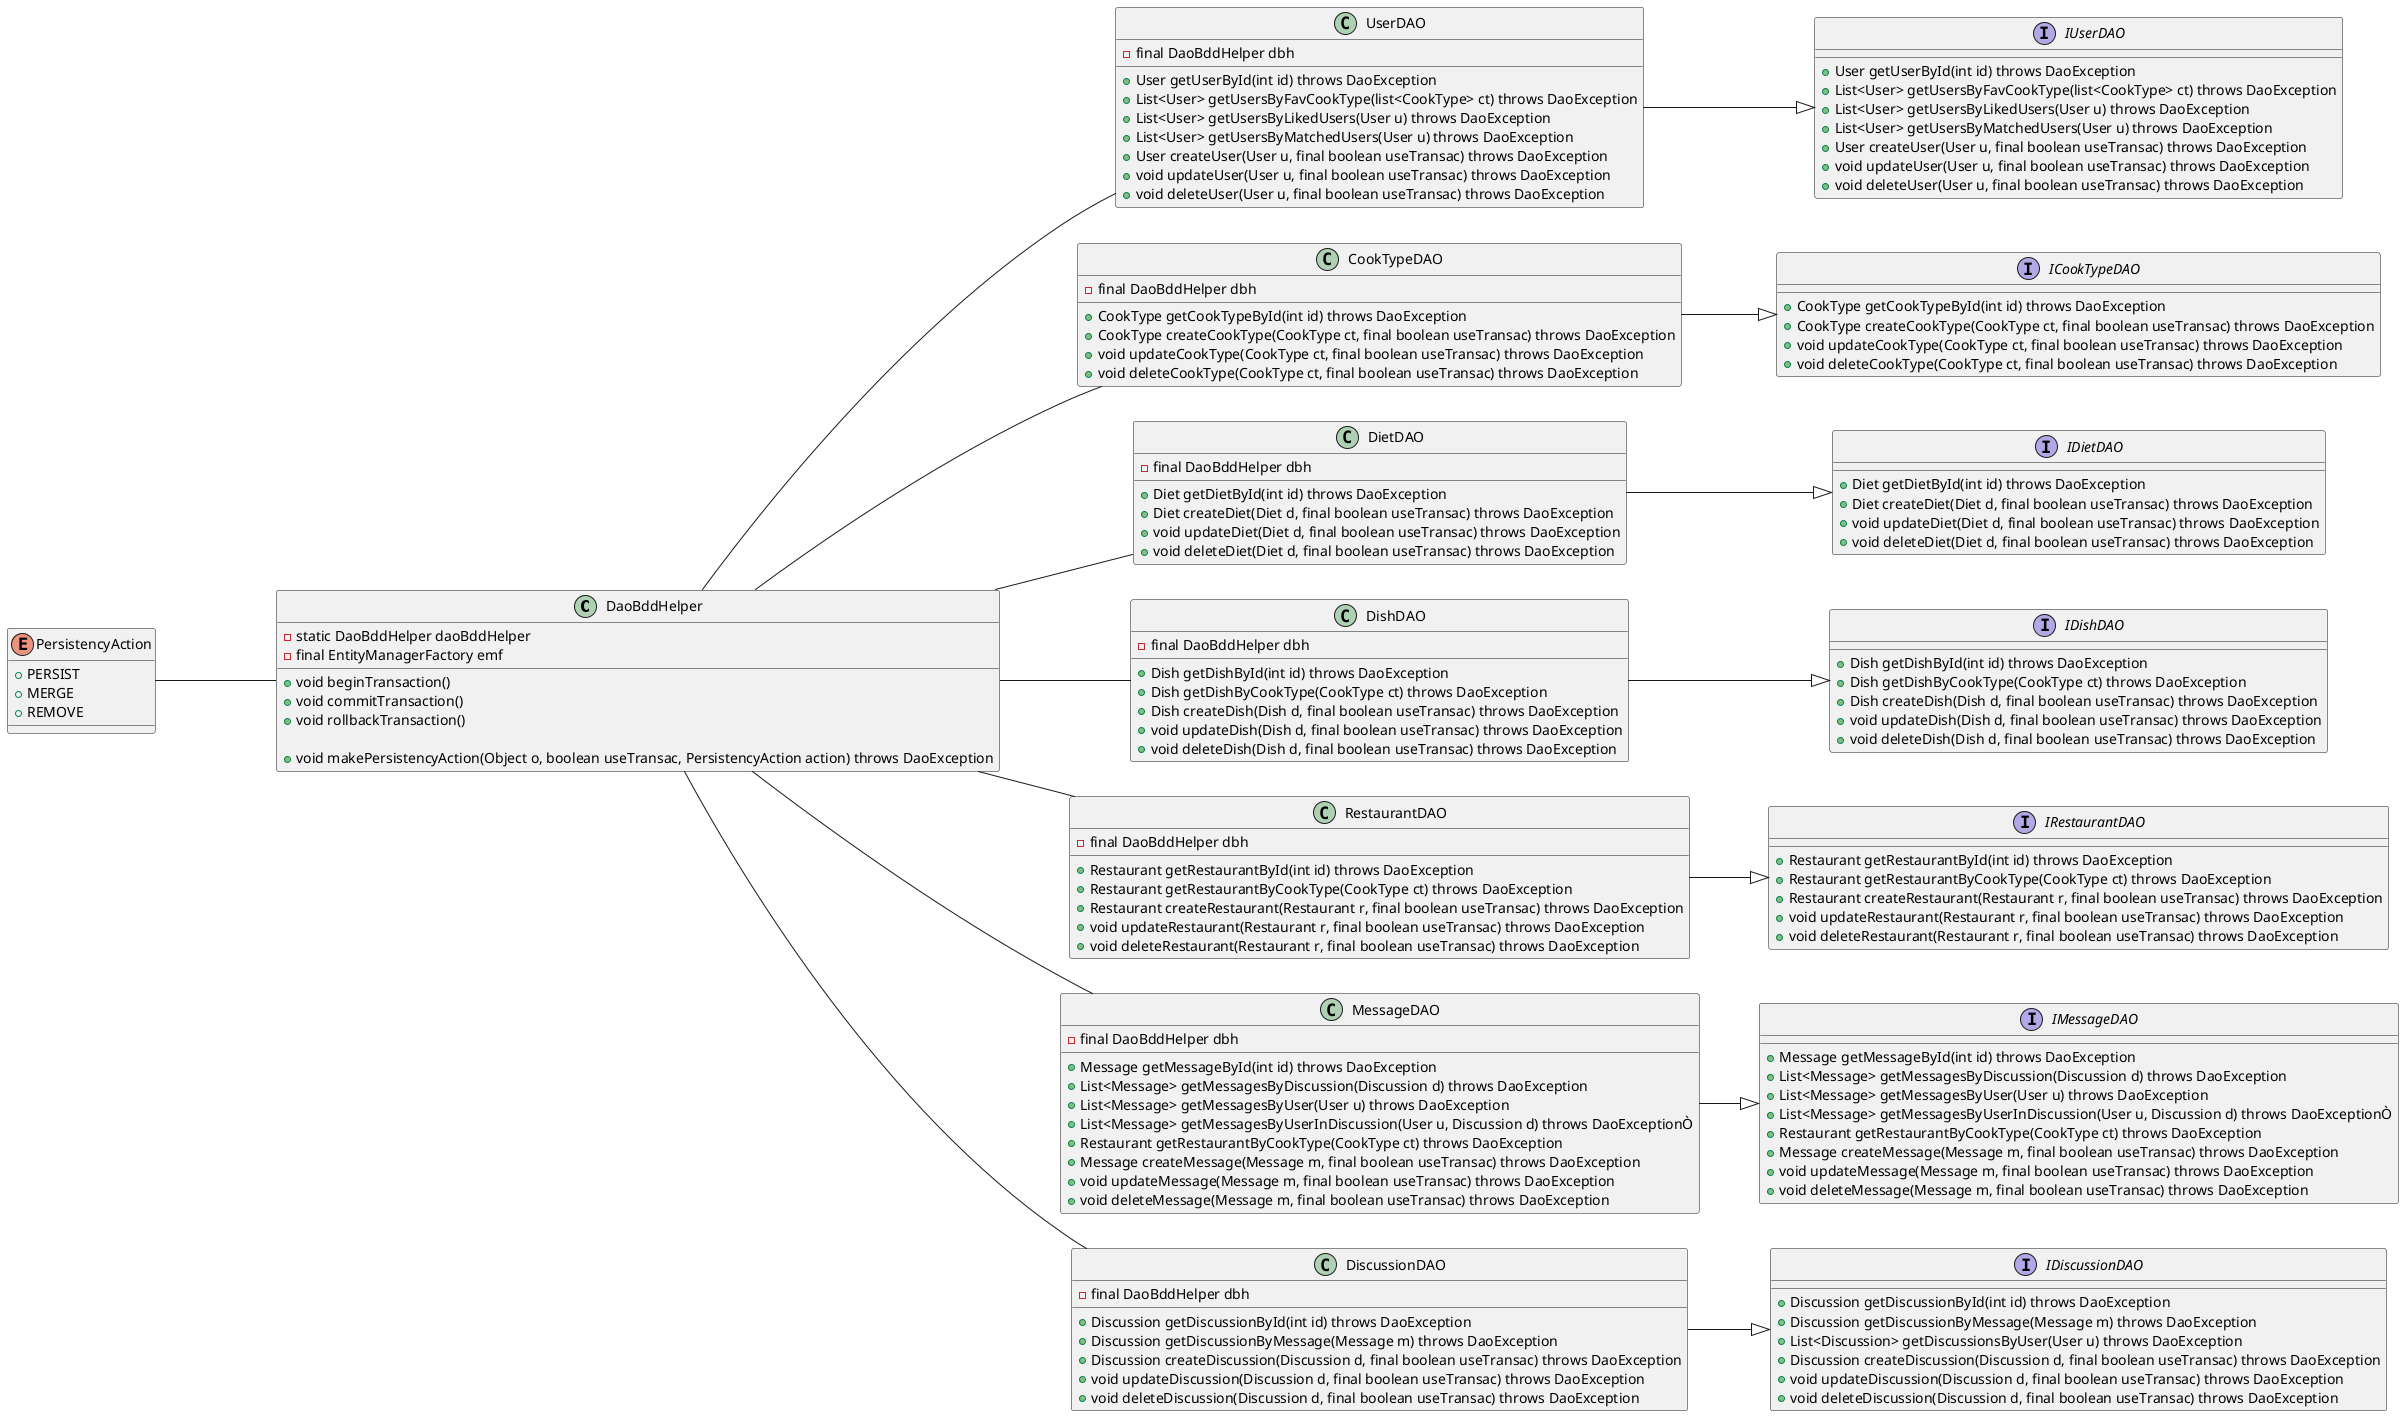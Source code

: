 @startuml

left to right direction

Class "DaoBddHelper" as daoBddHelper{
    - static DaoBddHelper daoBddHelper
    - final EntityManagerFactory emf

    + void beginTransaction()
    + void commitTransaction()
    + void rollbackTransaction()

    + void makePersistencyAction(Object o, boolean useTransac, PersistencyAction action) throws DaoException
}

Enum "PersistencyAction" as persistencyAction{
    + PERSIST
    + MERGE
    + REMOVE
}

Interface "IUserDAO" as iPersonDAO{
    + User getUserById(int id) throws DaoException
    + List<User> getUsersByFavCookType(list<CookType> ct) throws DaoException
    + List<User> getUsersByLikedUsers(User u) throws DaoException
    + List<User> getUsersByMatchedUsers(User u) throws DaoException
    + User createUser(User u, final boolean useTransac) throws DaoException
    + void updateUser(User u, final boolean useTransac) throws DaoException
    + void deleteUser(User u, final boolean useTransac) throws DaoException
}

Class "UserDAO" as personDAO{

    - final DaoBddHelper dbh

    + User getUserById(int id) throws DaoException
    + List<User> getUsersByFavCookType(list<CookType> ct) throws DaoException
    + List<User> getUsersByLikedUsers(User u) throws DaoException
    + List<User> getUsersByMatchedUsers(User u) throws DaoException
    + User createUser(User u, final boolean useTransac) throws DaoException
    + void updateUser(User u, final boolean useTransac) throws DaoException
    + void deleteUser(User u, final boolean useTransac) throws DaoException
}

Interface "ICookTypeDAO" as iCookTypeDAO{
    + CookType getCookTypeById(int id) throws DaoException
    + CookType createCookType(CookType ct, final boolean useTransac) throws DaoException
    + void updateCookType(CookType ct, final boolean useTransac) throws DaoException
    + void deleteCookType(CookType ct, final boolean useTransac) throws DaoException
}

Class "CookTypeDAO" as cookTypeDAO{

    - final DaoBddHelper dbh

    + CookType getCookTypeById(int id) throws DaoException
    + CookType createCookType(CookType ct, final boolean useTransac) throws DaoException
    + void updateCookType(CookType ct, final boolean useTransac) throws DaoException
    + void deleteCookType(CookType ct, final boolean useTransac) throws DaoException
}

Interface "IDietDAO" as iDietDAO{
    + Diet getDietById(int id) throws DaoException
    + Diet createDiet(Diet d, final boolean useTransac) throws DaoException
    + void updateDiet(Diet d, final boolean useTransac) throws DaoException
    + void deleteDiet(Diet d, final boolean useTransac) throws DaoException
}

Class "DietDAO" as dietDAO{

    - final DaoBddHelper dbh

    + Diet getDietById(int id) throws DaoException
    + Diet createDiet(Diet d, final boolean useTransac) throws DaoException
    + void updateDiet(Diet d, final boolean useTransac) throws DaoException
    + void deleteDiet(Diet d, final boolean useTransac) throws DaoException
}

Interface "IDishDAO" as iDishDAO{
    + Dish getDishById(int id) throws DaoException
    + Dish getDishByCookType(CookType ct) throws DaoException
    + Dish createDish(Dish d, final boolean useTransac) throws DaoException
    + void updateDish(Dish d, final boolean useTransac) throws DaoException
    + void deleteDish(Dish d, final boolean useTransac) throws DaoException
}

Class "DishDAO" as dishDAO{

    - final DaoBddHelper dbh

    + Dish getDishById(int id) throws DaoException
    + Dish getDishByCookType(CookType ct) throws DaoException
    + Dish createDish(Dish d, final boolean useTransac) throws DaoException
    + void updateDish(Dish d, final boolean useTransac) throws DaoException
    + void deleteDish(Dish d, final boolean useTransac) throws DaoException
}

Interface "IRestaurantDAO" as iRestaurantDAO{
    + Restaurant getRestaurantById(int id) throws DaoException
    + Restaurant getRestaurantByCookType(CookType ct) throws DaoException
    + Restaurant createRestaurant(Restaurant r, final boolean useTransac) throws DaoException
    + void updateRestaurant(Restaurant r, final boolean useTransac) throws DaoException
    + void deleteRestaurant(Restaurant r, final boolean useTransac) throws DaoException
}

Class "RestaurantDAO" as restaurantDAO{
    - final DaoBddHelper dbh

    + Restaurant getRestaurantById(int id) throws DaoException
    + Restaurant getRestaurantByCookType(CookType ct) throws DaoException
    + Restaurant createRestaurant(Restaurant r, final boolean useTransac) throws DaoException
    + void updateRestaurant(Restaurant r, final boolean useTransac) throws DaoException
    + void deleteRestaurant(Restaurant r, final boolean useTransac) throws DaoException
}


Interface "IMessageDAO" as iMessageDAO{
    + Message getMessageById(int id) throws DaoException
    + List<Message> getMessagesByDiscussion(Discussion d) throws DaoException
    + List<Message> getMessagesByUser(User u) throws DaoException
    + List<Message> getMessagesByUserInDiscussion(User u, Discussion d) throws DaoExceptionÒ
    + Restaurant getRestaurantByCookType(CookType ct) throws DaoException
    + Message createMessage(Message m, final boolean useTransac) throws DaoException
    + void updateMessage(Message m, final boolean useTransac) throws DaoException
    + void deleteMessage(Message m, final boolean useTransac) throws DaoException
}

Class "MessageDAO" as messagingDAO{
    - final DaoBddHelper dbh

    + Message getMessageById(int id) throws DaoException
    + List<Message> getMessagesByDiscussion(Discussion d) throws DaoException
    + List<Message> getMessagesByUser(User u) throws DaoException
    + List<Message> getMessagesByUserInDiscussion(User u, Discussion d) throws DaoExceptionÒ
    + Restaurant getRestaurantByCookType(CookType ct) throws DaoException
    + Message createMessage(Message m, final boolean useTransac) throws DaoException
    + void updateMessage(Message m, final boolean useTransac) throws DaoException
    + void deleteMessage(Message m, final boolean useTransac) throws DaoException
}



Interface "IDiscussionDAO" as iDiscussionDAO{
    + Discussion getDiscussionById(int id) throws DaoException
    + Discussion getDiscussionByMessage(Message m) throws DaoException
    + List<Discussion> getDiscussionsByUser(User u) throws DaoException
    + Discussion createDiscussion(Discussion d, final boolean useTransac) throws DaoException
    + void updateDiscussion(Discussion d, final boolean useTransac) throws DaoException
    + void deleteDiscussion(Discussion d, final boolean useTransac) throws DaoException
}

Class "DiscussionDAO" as discussDAO{
    - final DaoBddHelper dbh

    + Discussion getDiscussionById(int id) throws DaoException
    + Discussion getDiscussionByMessage(Message m) throws DaoException
    + Discussion createDiscussion(Discussion d, final boolean useTransac) throws DaoException
    + void updateDiscussion(Discussion d, final boolean useTransac) throws DaoException
    + void deleteDiscussion(Discussion d, final boolean useTransac) throws DaoException
}

persistencyAction --- daoBddHelper

daoBddHelper -- personDAO
daoBddHelper -- cookTypeDAO
daoBddHelper -- dietDAO
daoBddHelper -- dishDAO
daoBddHelper -- restaurantDAO
daoBddHelper -- messagingDAO
daoBddHelper -- discussDAO

personDAO --|> iPersonDAO
cookTypeDAO --|>  iCookTypeDAO

dietDAO --|>  iDietDAO

dishDAO --|>  iDishDAO
restaurantDAO  --|> iRestaurantDAO
messagingDAO  --|> iMessageDAO
discussDAO  --|> iDiscussionDAO






@enduml